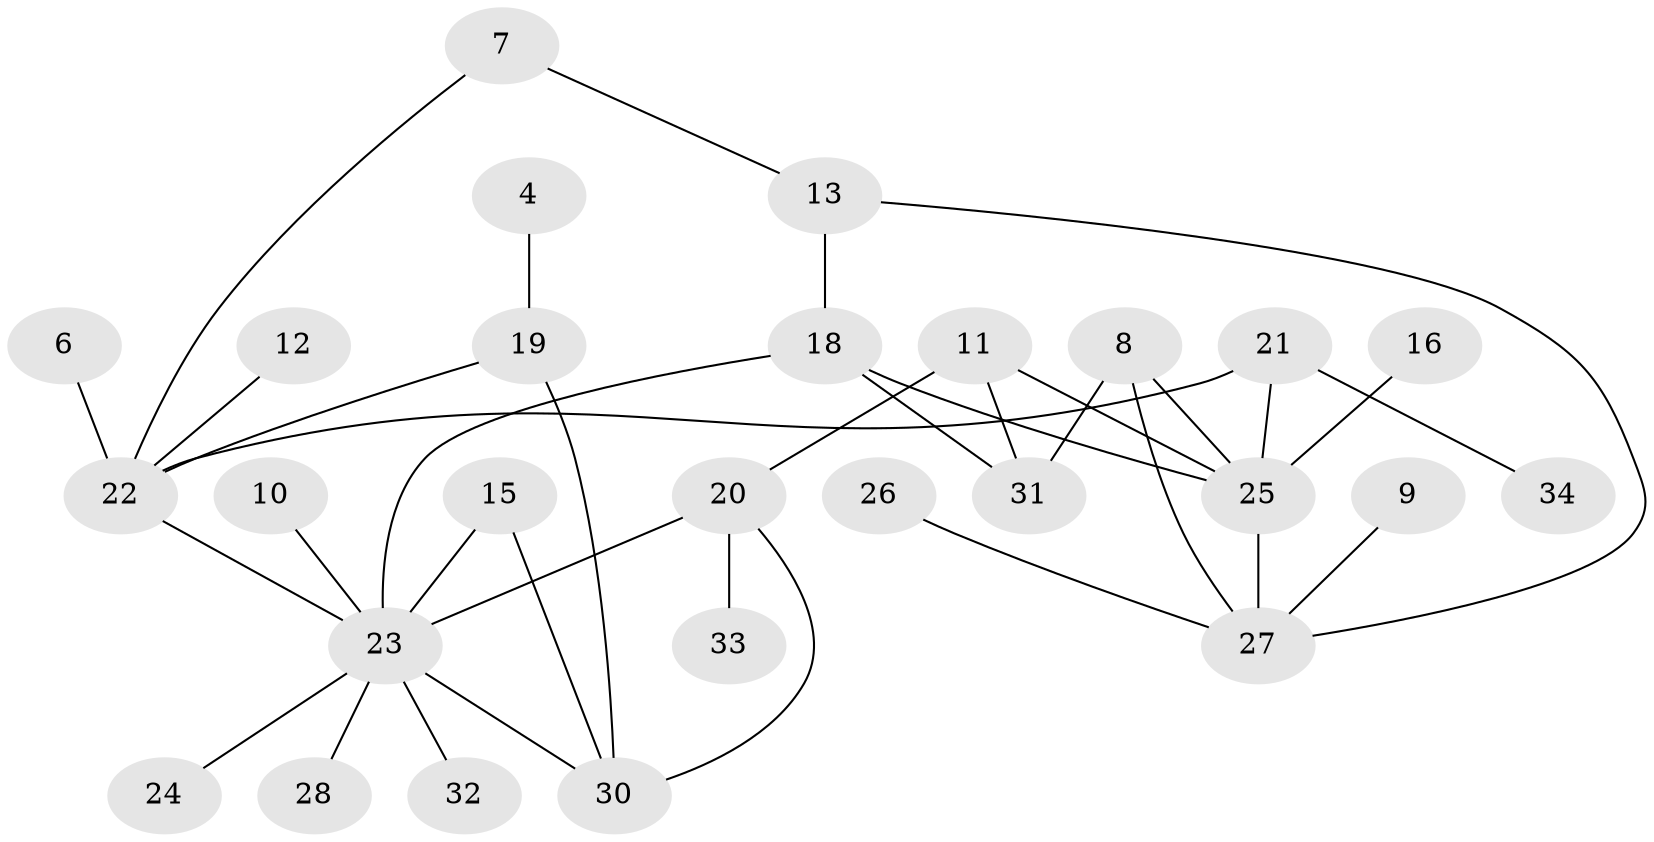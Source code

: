 // original degree distribution, {0: 0.1044776119402985, 4: 0.14925373134328357, 1: 0.26865671641791045, 2: 0.2537313432835821, 3: 0.1791044776119403, 5: 0.029850746268656716, 6: 0.014925373134328358}
// Generated by graph-tools (version 1.1) at 2025/49/03/09/25 03:49:11]
// undirected, 27 vertices, 36 edges
graph export_dot {
graph [start="1"]
  node [color=gray90,style=filled];
  4;
  6;
  7;
  8;
  9;
  10;
  11;
  12;
  13;
  15;
  16;
  18;
  19;
  20;
  21;
  22;
  23;
  24;
  25;
  26;
  27;
  28;
  30;
  31;
  32;
  33;
  34;
  4 -- 19 [weight=1.0];
  6 -- 22 [weight=1.0];
  7 -- 13 [weight=1.0];
  7 -- 22 [weight=1.0];
  8 -- 25 [weight=1.0];
  8 -- 27 [weight=1.0];
  8 -- 31 [weight=1.0];
  9 -- 27 [weight=1.0];
  10 -- 23 [weight=1.0];
  11 -- 20 [weight=1.0];
  11 -- 25 [weight=1.0];
  11 -- 31 [weight=1.0];
  12 -- 22 [weight=1.0];
  13 -- 18 [weight=1.0];
  13 -- 27 [weight=1.0];
  15 -- 23 [weight=1.0];
  15 -- 30 [weight=1.0];
  16 -- 25 [weight=1.0];
  18 -- 23 [weight=1.0];
  18 -- 25 [weight=1.0];
  18 -- 31 [weight=1.0];
  19 -- 22 [weight=1.0];
  19 -- 30 [weight=1.0];
  20 -- 23 [weight=1.0];
  20 -- 30 [weight=1.0];
  20 -- 33 [weight=1.0];
  21 -- 22 [weight=1.0];
  21 -- 25 [weight=2.0];
  21 -- 34 [weight=1.0];
  22 -- 23 [weight=1.0];
  23 -- 24 [weight=1.0];
  23 -- 28 [weight=1.0];
  23 -- 30 [weight=1.0];
  23 -- 32 [weight=1.0];
  25 -- 27 [weight=1.0];
  26 -- 27 [weight=1.0];
}
